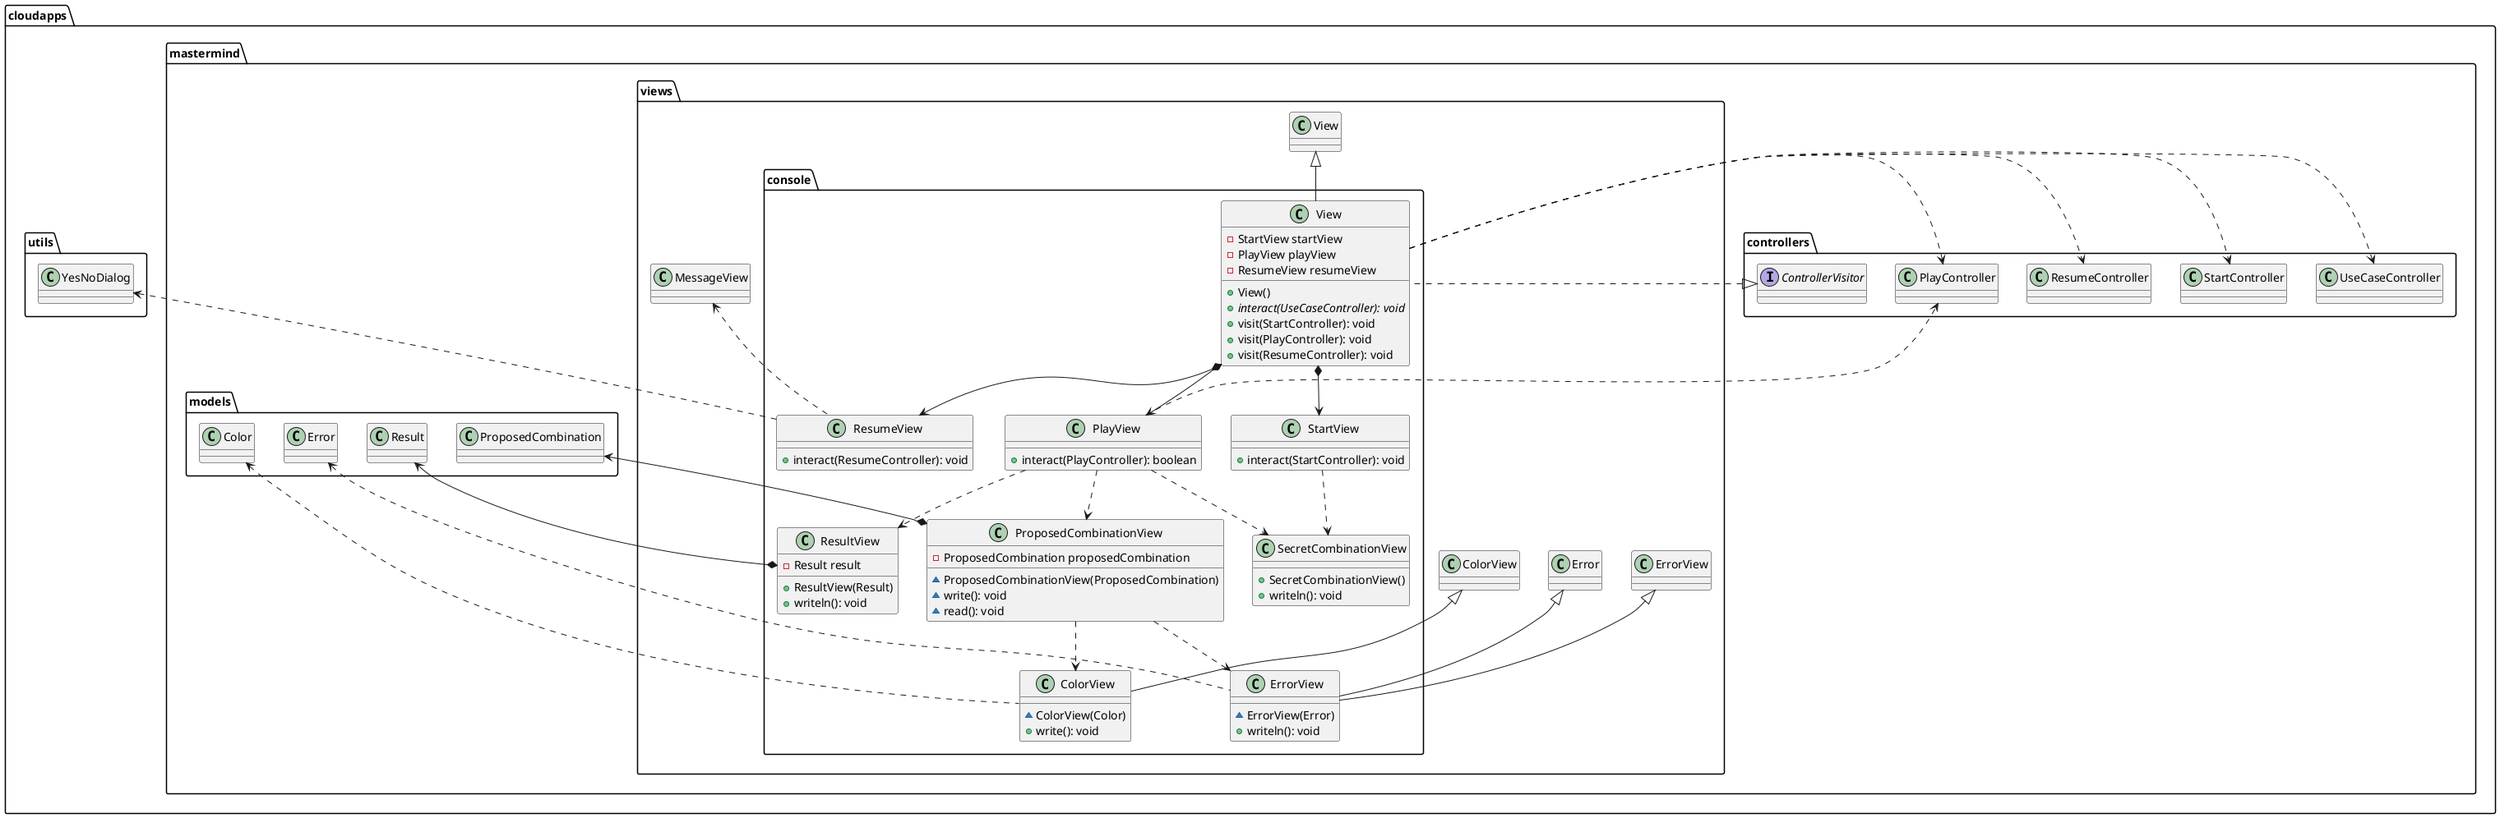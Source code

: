 @startuml Package **cloudapps.mastermind.views.console**

package "cloudapps.mastermind.views.console" {

  class View implements cloudapps.mastermind.controllers.ControllerVisitor {
    -StartView startView
    -PlayView playView
    -ResumeView resumeView  
    +View()
    +{abstract}interact(UseCaseController): void
    +visit(StartController): void
    +visit(PlayController): void
    +visit(ResumeController): void
  }
   
  class ColorView {
    ~ColorView(Color)
    +write(): void
  }
  
  class ErrorView {
    ~ErrorView(Error)
    +writeln(): void
  }
  
  class PlayView {
      +interact(PlayController): boolean
  }

  class ProposedCombinationView {
      -ProposedCombination proposedCombination
      ~ProposedCombinationView(ProposedCombination)
      ~write(): void
      ~read(): void
  }

  class ResultView {
      -Result result
      +ResultView(Result)
      +writeln(): void
  }

  class SecretCombinationView {
      +SecretCombinationView()
      +writeln(): void
  }

  class StartView {
      +interact(StartController): void
  }

  class ResumeView {
    +interact(ResumeController): void
  }
  
  View *--> StartView
  View *--> PlayView
  View *--> ResumeView

  PlayView ..> ProposedCombinationView
  PlayView ..> SecretCombinationView
  PlayView ..> ResultView
  
  StartView ..> SecretCombinationView
  ProposedCombinationView ..> ErrorView
  ProposedCombinationView ..> ColorView

  cloudapps.mastermind.views.View <|-- View
  cloudapps.mastermind.views.ColorView <|-- ColorView
  cloudapps.mastermind.views.ErrorView <|-- ErrorView
  cloudapps.mastermind.views.Error <|-- ErrorView
  cloudapps.mastermind.views.MessageView <.. ResumeView

  cloudapps.utils.YesNoDialog <.. ResumeView


  cloudapps.mastermind.models.Color <.. ColorView
  cloudapps.mastermind.models.Error <.. ErrorView
  cloudapps.mastermind.models.Result <--* ResultView
  cloudapps.mastermind.models.ProposedCombination <--* ProposedCombinationView

  cloudapps.mastermind.controllers.PlayController <.left. PlayView
  cloudapps.mastermind.controllers.UseCaseController <.left. View
  cloudapps.mastermind.controllers.StartController <.left. View
  cloudapps.mastermind.controllers.PlayController <.left. View
  cloudapps.mastermind.controllers.ResumeController <.left. View
}

@enduml
